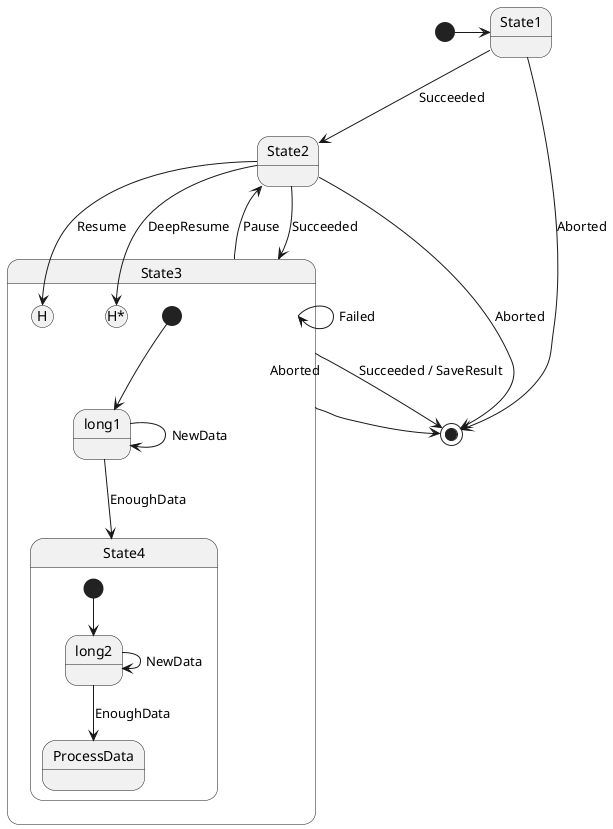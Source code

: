 @startuml
[*] -> State1
State1 --> State2 : Succeeded
State1 --> [*] : Aborted
State2 --> State3 : Succeeded
State2 --> [*] : Aborted
state State3 {
  [*] --> long1
  long1 --> long1 : NewData
  long1 --> State4 : EnoughData
  State2 --> [H]: Resume

  state State4 {
    [*] --> long2
    long2 --> long2 : NewData
    long2 --> ProcessData : EnoughData
  }
}
State3 --> State2 : Pause
State2 --> State3[H*]: DeepResume
State3 --> State3 : Failed
State3 --> [*] : Succeeded / SaveResult
State3 --> [*] : Aborted
@enduml